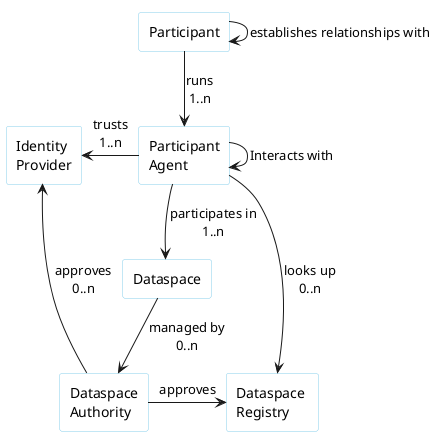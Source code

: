 '
'  Copyright (c) 2022 Microsoft Corporation
'
'  This program and the accompanying materials are made available under the
'  terms of the Apache License, Version 2.0 which is available at
'  https://www.apache.org/licenses/LICENSE-2.0
'
'  SPDX-License-Identifier: Apache-2.0
'
'  Contributors:
'       Microsoft - Initial Draft
'
'

@startuml

!pragma layout smetana

skinParam NoteBackgroundColor WhiteSmoke
skinParam NoteFontColor Black
skinParam ParticipantBackgroundColor WhiteSmoke
skinParam ActorBackgroundColor WhiteSmoke
skinParam AgentBackgroundColor White
skinParam AgentBorderColor SkyBlue
skinparam shadowing false

!define ConsumerColor f8f2ff
!define ProviderColor d9edff
!define WarningColor Business
!define LeadColor Technology

agent Participant
agent PA as "Participant\nAgent"
agent IDP as "Identity\nProvider"
agent Dataspace
agent DataspaceAuthority as "Dataspace\nAuthority"
agent Registry as "Dataspace \nRegistry"

Participant -down-> PA : runs\n1..n
Participant --> Participant : establishes relationships with
PA --> PA: Interacts with
PA -left-> IDP : trusts\n1..n
PA --> Dataspace : participates in\n1..n
PA --> Registry : looks up\n0..n
Dataspace --> DataspaceAuthority : managed by\n0..n
DataspaceAuthority -right-> Registry : approves
DataspaceAuthority -up-> IDP: approves\n0..n

@enduml
